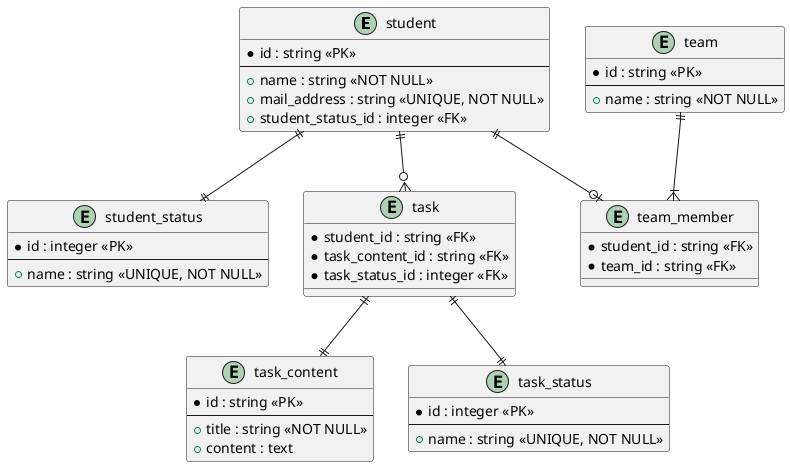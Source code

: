 @startuml db

' 生徒
entity "student" {
  * id : string <<PK>>
  --
  + name : string <<NOT NULL>>
  + mail_address : string <<UNIQUE, NOT NULL>>
  + student_status_id : integer <<FK>>
}

' 生徒の状態
entity "student_status" {
  * id : integer <<PK>>
  --
  + name : string <<UNIQUE, NOT NULL>>
}

' チーム
entity "team" {
  * id : string <<PK>>
  --
  + name : string <<NOT NULL>>
}

' チームの生徒
' あえて中間テーブルで設定
' https://zenn.dev/praha/articles/65afb28caacd0b
entity "team_member" {
  * student_id : string <<FK>>
  * team_id : string <<FK>>
}

' 課題の状況
entity "task" {
  * student_id : string <<FK>>
  * task_content_id : string <<FK>>
  * task_status_id : integer <<FK>>
}

' 課題
entity "task_content" {
  * id : string <<PK>>
  --
  + title : string <<NOT NULL>>
  + content : text
}


' 課題のステータス
entity "task_status" {
  * id : integer <<PK>>
  --
  + name : string <<UNIQUE, NOT NULL>>
}

' 1つの生徒は1つの生徒の状態を持つ
student ||--|| student_status

' 1つの生徒は0以上の複数のチームを持つ
' あえて中間テーブルで設定
' https://zenn.dev/praha/articles/65afb28caacd0b
student ||--o| team_member

' 1つのチームは1以上の複数の生徒を持つ
team ||--|{ team_member

' 1つの生徒は0以上の複数の課題を持つ
student ||--o{ task

' 1つのタスクは1つのコンテンツを持つ
task ||--|| task_content

' 1つの課題は1つの課題のステータスを持つ
task ||--|| task_status

@enduml